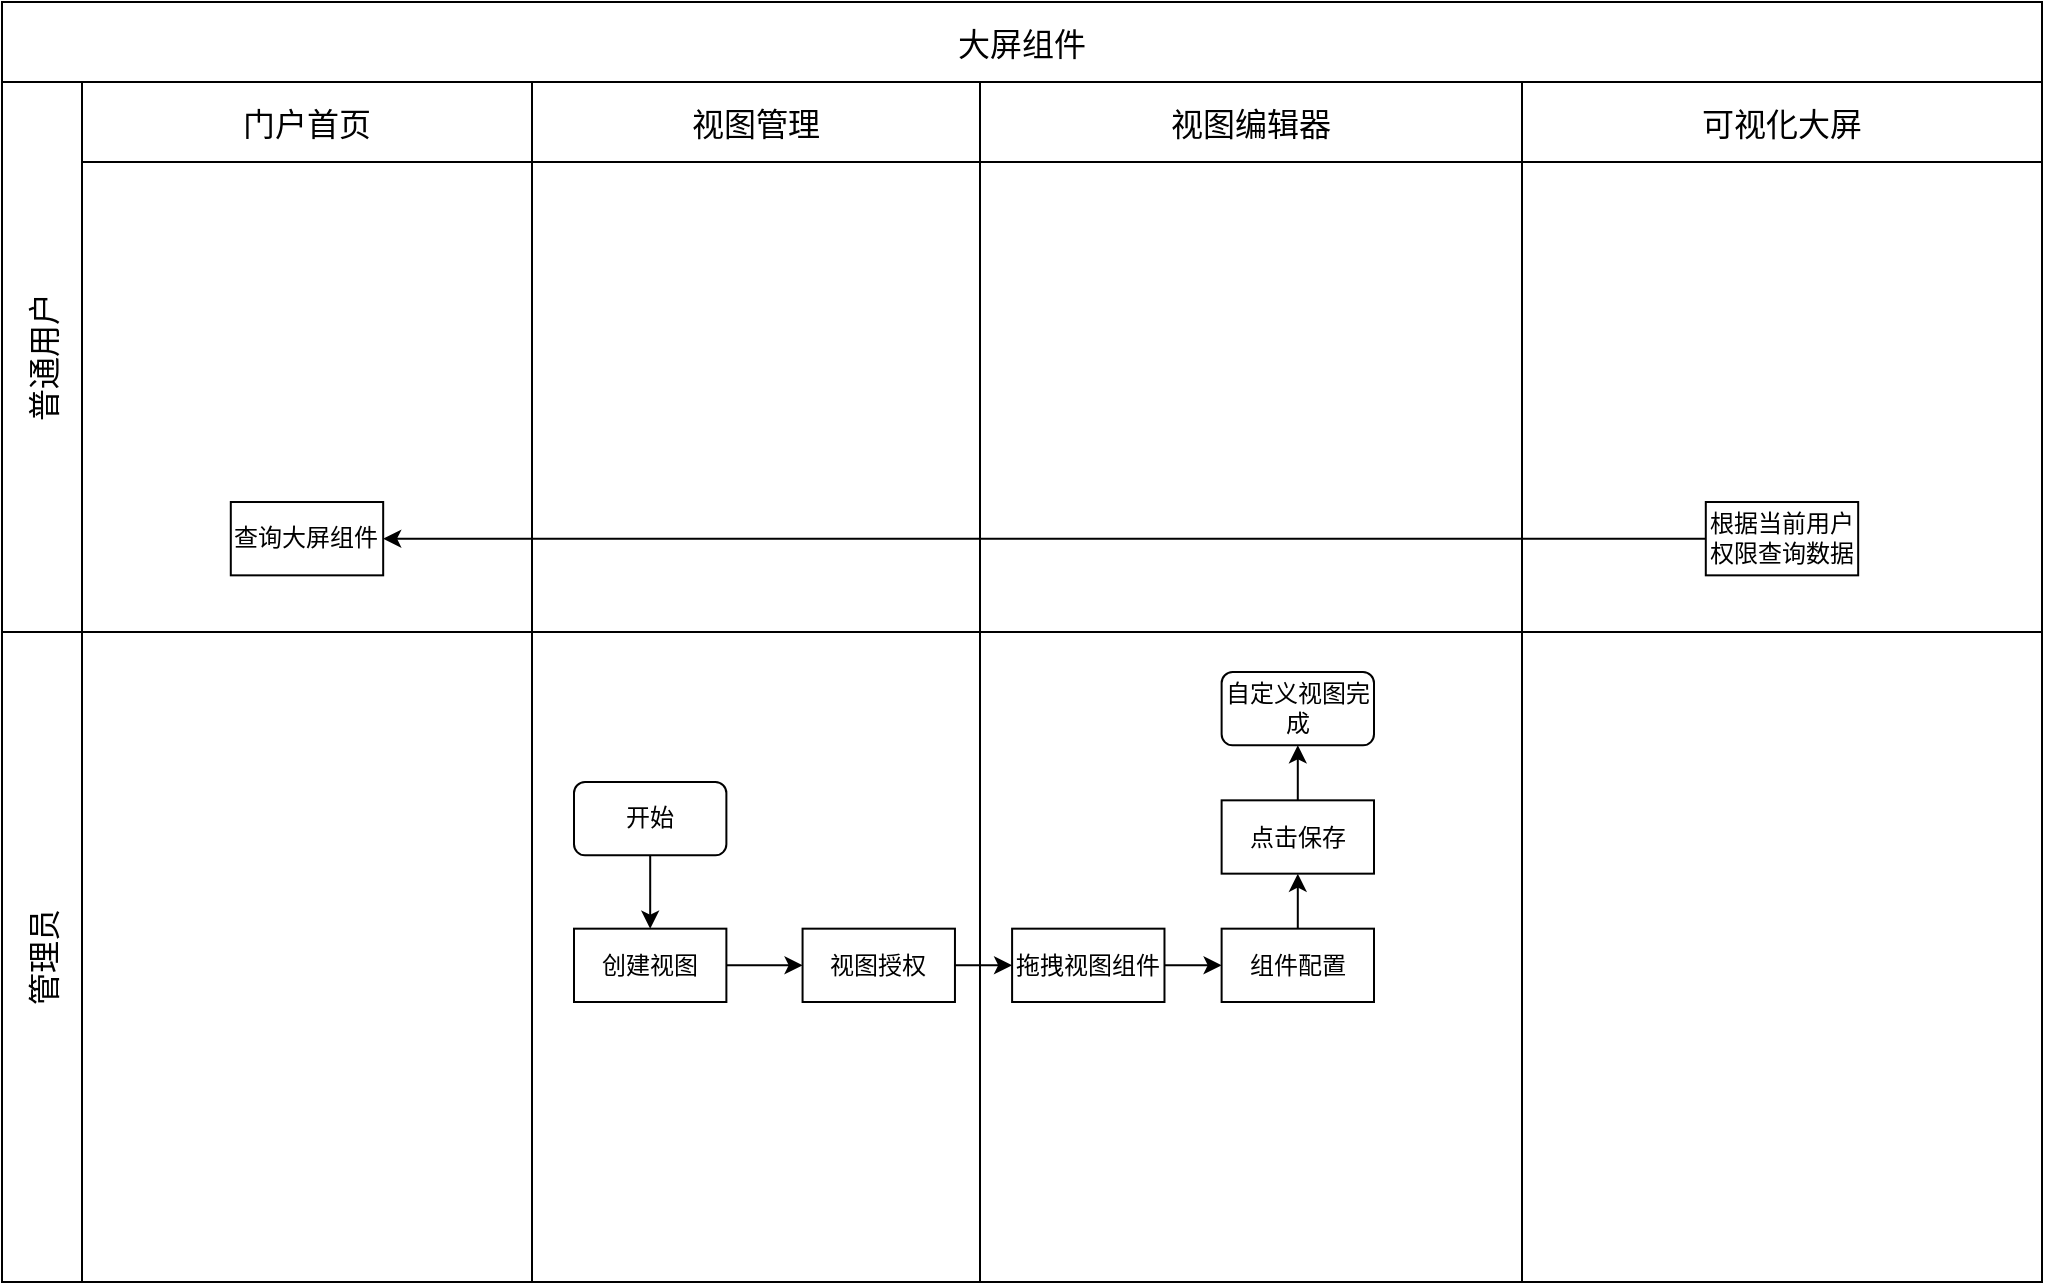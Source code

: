 <mxfile version="26.1.2">
  <diagram name="第 1 页" id="osgETjnHmqt3JwMoTX2x">
    <mxGraphModel dx="2261" dy="786" grid="1" gridSize="10" guides="1" tooltips="1" connect="1" arrows="1" fold="1" page="1" pageScale="1" pageWidth="827" pageHeight="1169" math="0" shadow="0">
      <root>
        <mxCell id="0" />
        <mxCell id="1" parent="0" />
        <mxCell id="b7cma5sDClUB4dKQStpZ-1" value="大屏组件" style="shape=table;childLayout=tableLayout;startSize=40;collapsible=0;recursiveResize=0;expand=0;fontSize=16;" vertex="1" parent="1">
          <mxGeometry x="-96" y="60" width="1020" height="640" as="geometry" />
        </mxCell>
        <mxCell id="b7cma5sDClUB4dKQStpZ-2" value="普通用户" style="shape=tableRow;horizontal=0;swimlaneHead=0;swimlaneBody=0;top=0;left=0;strokeColor=inherit;bottom=0;right=0;dropTarget=0;fontStyle=0;fillColor=none;points=[[0,0.5],[1,0.5]];portConstraint=eastwest;startSize=40;collapsible=0;recursiveResize=0;expand=0;fontSize=16;" vertex="1" parent="b7cma5sDClUB4dKQStpZ-1">
          <mxGeometry y="40" width="1020" height="275" as="geometry" />
        </mxCell>
        <mxCell id="b7cma5sDClUB4dKQStpZ-3" value="门户首页" style="swimlane;swimlaneHead=0;swimlaneBody=0;fontStyle=0;strokeColor=inherit;connectable=0;fillColor=none;startSize=40;collapsible=0;recursiveResize=0;expand=0;fontSize=16;" vertex="1" parent="b7cma5sDClUB4dKQStpZ-2">
          <mxGeometry x="40" width="225" height="275" as="geometry">
            <mxRectangle width="225" height="275" as="alternateBounds" />
          </mxGeometry>
        </mxCell>
        <mxCell id="b7cma5sDClUB4dKQStpZ-33" value="查询大屏组件" style="rounded=0;whiteSpace=wrap;html=1;" vertex="1" parent="b7cma5sDClUB4dKQStpZ-3">
          <mxGeometry x="74.4" y="210.003" width="76.19" height="36.667" as="geometry" />
        </mxCell>
        <mxCell id="b7cma5sDClUB4dKQStpZ-4" value="视图管理" style="swimlane;swimlaneHead=0;swimlaneBody=0;fontStyle=0;strokeColor=inherit;connectable=0;fillColor=none;startSize=40;collapsible=0;recursiveResize=0;expand=0;fontSize=16;" vertex="1" parent="b7cma5sDClUB4dKQStpZ-2">
          <mxGeometry x="265" width="224" height="275" as="geometry">
            <mxRectangle width="224" height="275" as="alternateBounds" />
          </mxGeometry>
        </mxCell>
        <mxCell id="b7cma5sDClUB4dKQStpZ-5" value="视图编辑器" style="swimlane;swimlaneHead=0;swimlaneBody=0;fontStyle=0;strokeColor=inherit;connectable=0;fillColor=none;startSize=40;collapsible=0;recursiveResize=0;expand=0;fontSize=16;" vertex="1" parent="b7cma5sDClUB4dKQStpZ-2">
          <mxGeometry x="489" width="271" height="275" as="geometry">
            <mxRectangle width="271" height="275" as="alternateBounds" />
          </mxGeometry>
        </mxCell>
        <mxCell id="b7cma5sDClUB4dKQStpZ-14" value="可视化大屏" style="swimlane;swimlaneHead=0;swimlaneBody=0;fontStyle=0;strokeColor=inherit;connectable=0;fillColor=none;startSize=40;collapsible=0;recursiveResize=0;expand=0;fontSize=16;" vertex="1" parent="b7cma5sDClUB4dKQStpZ-2">
          <mxGeometry x="760" width="260" height="275" as="geometry">
            <mxRectangle width="260" height="275" as="alternateBounds" />
          </mxGeometry>
        </mxCell>
        <mxCell id="b7cma5sDClUB4dKQStpZ-34" value="根据当前用户权限查询数据" style="rounded=0;whiteSpace=wrap;html=1;" vertex="1" parent="b7cma5sDClUB4dKQStpZ-14">
          <mxGeometry x="91.9" y="210.003" width="76.19" height="36.667" as="geometry" />
        </mxCell>
        <mxCell id="b7cma5sDClUB4dKQStpZ-35" style="edgeStyle=orthogonalEdgeStyle;rounded=0;orthogonalLoop=1;jettySize=auto;html=1;entryX=1;entryY=0.5;entryDx=0;entryDy=0;" edge="1" parent="b7cma5sDClUB4dKQStpZ-2" source="b7cma5sDClUB4dKQStpZ-34" target="b7cma5sDClUB4dKQStpZ-33">
          <mxGeometry relative="1" as="geometry" />
        </mxCell>
        <mxCell id="b7cma5sDClUB4dKQStpZ-6" value="管理员" style="shape=tableRow;horizontal=0;swimlaneHead=0;swimlaneBody=0;top=0;left=0;strokeColor=inherit;bottom=0;right=0;dropTarget=0;fontStyle=0;fillColor=none;points=[[0,0.5],[1,0.5]];portConstraint=eastwest;startSize=40;collapsible=0;recursiveResize=0;expand=0;fontSize=16;" vertex="1" parent="b7cma5sDClUB4dKQStpZ-1">
          <mxGeometry y="315" width="1020" height="325" as="geometry" />
        </mxCell>
        <mxCell id="b7cma5sDClUB4dKQStpZ-7" value="" style="swimlane;swimlaneHead=0;swimlaneBody=0;fontStyle=0;connectable=0;strokeColor=inherit;fillColor=none;startSize=0;collapsible=0;recursiveResize=0;expand=0;fontSize=16;" vertex="1" parent="b7cma5sDClUB4dKQStpZ-6">
          <mxGeometry x="40" width="225" height="325" as="geometry">
            <mxRectangle width="225" height="325" as="alternateBounds" />
          </mxGeometry>
        </mxCell>
        <mxCell id="b7cma5sDClUB4dKQStpZ-8" value="" style="swimlane;swimlaneHead=0;swimlaneBody=0;fontStyle=0;connectable=0;strokeColor=inherit;fillColor=none;startSize=0;collapsible=0;recursiveResize=0;expand=0;fontSize=16;" vertex="1" parent="b7cma5sDClUB4dKQStpZ-6">
          <mxGeometry x="265" width="224" height="325" as="geometry">
            <mxRectangle width="224" height="325" as="alternateBounds" />
          </mxGeometry>
        </mxCell>
        <mxCell id="b7cma5sDClUB4dKQStpZ-31" value="" style="group" vertex="1" connectable="0" parent="b7cma5sDClUB4dKQStpZ-8">
          <mxGeometry x="21" y="20" width="400" height="165" as="geometry" />
        </mxCell>
        <mxCell id="b7cma5sDClUB4dKQStpZ-25" style="edgeStyle=orthogonalEdgeStyle;rounded=0;orthogonalLoop=1;jettySize=auto;html=1;entryX=0.5;entryY=0;entryDx=0;entryDy=0;" edge="1" parent="b7cma5sDClUB4dKQStpZ-31" source="b7cma5sDClUB4dKQStpZ-17" target="b7cma5sDClUB4dKQStpZ-18">
          <mxGeometry relative="1" as="geometry" />
        </mxCell>
        <mxCell id="b7cma5sDClUB4dKQStpZ-17" value="开始" style="rounded=1;whiteSpace=wrap;html=1;" vertex="1" parent="b7cma5sDClUB4dKQStpZ-31">
          <mxGeometry y="55" width="76.19" height="36.667" as="geometry" />
        </mxCell>
        <mxCell id="b7cma5sDClUB4dKQStpZ-26" style="edgeStyle=orthogonalEdgeStyle;rounded=0;orthogonalLoop=1;jettySize=auto;html=1;entryX=0;entryY=0.5;entryDx=0;entryDy=0;" edge="1" parent="b7cma5sDClUB4dKQStpZ-31" source="b7cma5sDClUB4dKQStpZ-18" target="b7cma5sDClUB4dKQStpZ-19">
          <mxGeometry relative="1" as="geometry" />
        </mxCell>
        <mxCell id="b7cma5sDClUB4dKQStpZ-18" value="创建视图" style="rounded=0;whiteSpace=wrap;html=1;" vertex="1" parent="b7cma5sDClUB4dKQStpZ-31">
          <mxGeometry y="128.333" width="76.19" height="36.667" as="geometry" />
        </mxCell>
        <mxCell id="b7cma5sDClUB4dKQStpZ-27" style="edgeStyle=orthogonalEdgeStyle;rounded=0;orthogonalLoop=1;jettySize=auto;html=1;entryX=0;entryY=0.5;entryDx=0;entryDy=0;" edge="1" parent="b7cma5sDClUB4dKQStpZ-31" source="b7cma5sDClUB4dKQStpZ-19" target="b7cma5sDClUB4dKQStpZ-20">
          <mxGeometry relative="1" as="geometry" />
        </mxCell>
        <mxCell id="b7cma5sDClUB4dKQStpZ-19" value="视图授权" style="rounded=0;whiteSpace=wrap;html=1;" vertex="1" parent="b7cma5sDClUB4dKQStpZ-31">
          <mxGeometry x="114.286" y="128.333" width="76.19" height="36.667" as="geometry" />
        </mxCell>
        <mxCell id="b7cma5sDClUB4dKQStpZ-28" style="edgeStyle=orthogonalEdgeStyle;rounded=0;orthogonalLoop=1;jettySize=auto;html=1;entryX=0;entryY=0.5;entryDx=0;entryDy=0;" edge="1" parent="b7cma5sDClUB4dKQStpZ-31" source="b7cma5sDClUB4dKQStpZ-20" target="b7cma5sDClUB4dKQStpZ-21">
          <mxGeometry relative="1" as="geometry" />
        </mxCell>
        <mxCell id="b7cma5sDClUB4dKQStpZ-20" value="拖拽视图组件" style="rounded=0;whiteSpace=wrap;html=1;" vertex="1" parent="b7cma5sDClUB4dKQStpZ-31">
          <mxGeometry x="219.048" y="128.333" width="76.19" height="36.667" as="geometry" />
        </mxCell>
        <mxCell id="b7cma5sDClUB4dKQStpZ-29" style="edgeStyle=orthogonalEdgeStyle;rounded=0;orthogonalLoop=1;jettySize=auto;html=1;entryX=0.5;entryY=1;entryDx=0;entryDy=0;" edge="1" parent="b7cma5sDClUB4dKQStpZ-31" source="b7cma5sDClUB4dKQStpZ-21" target="b7cma5sDClUB4dKQStpZ-22">
          <mxGeometry relative="1" as="geometry" />
        </mxCell>
        <mxCell id="b7cma5sDClUB4dKQStpZ-21" value="组件配置" style="rounded=0;whiteSpace=wrap;html=1;" vertex="1" parent="b7cma5sDClUB4dKQStpZ-31">
          <mxGeometry x="323.81" y="128.333" width="76.19" height="36.667" as="geometry" />
        </mxCell>
        <mxCell id="b7cma5sDClUB4dKQStpZ-30" style="edgeStyle=orthogonalEdgeStyle;rounded=0;orthogonalLoop=1;jettySize=auto;html=1;entryX=0.5;entryY=1;entryDx=0;entryDy=0;" edge="1" parent="b7cma5sDClUB4dKQStpZ-31" source="b7cma5sDClUB4dKQStpZ-22" target="b7cma5sDClUB4dKQStpZ-24">
          <mxGeometry relative="1" as="geometry" />
        </mxCell>
        <mxCell id="b7cma5sDClUB4dKQStpZ-22" value="点击保存" style="rounded=0;whiteSpace=wrap;html=1;" vertex="1" parent="b7cma5sDClUB4dKQStpZ-31">
          <mxGeometry x="323.81" y="64.167" width="76.19" height="36.667" as="geometry" />
        </mxCell>
        <mxCell id="b7cma5sDClUB4dKQStpZ-24" value="自定义视图完成" style="rounded=1;whiteSpace=wrap;html=1;" vertex="1" parent="b7cma5sDClUB4dKQStpZ-31">
          <mxGeometry x="323.81" width="76.19" height="36.667" as="geometry" />
        </mxCell>
        <mxCell id="b7cma5sDClUB4dKQStpZ-9" value="" style="swimlane;swimlaneHead=0;swimlaneBody=0;fontStyle=0;connectable=0;strokeColor=inherit;fillColor=none;startSize=0;collapsible=0;recursiveResize=0;expand=0;fontSize=16;" vertex="1" parent="b7cma5sDClUB4dKQStpZ-6">
          <mxGeometry x="489" width="271" height="325" as="geometry">
            <mxRectangle width="271" height="325" as="alternateBounds" />
          </mxGeometry>
        </mxCell>
        <mxCell id="b7cma5sDClUB4dKQStpZ-15" style="swimlane;swimlaneHead=0;swimlaneBody=0;fontStyle=0;connectable=0;strokeColor=inherit;fillColor=none;startSize=0;collapsible=0;recursiveResize=0;expand=0;fontSize=16;" vertex="1" parent="b7cma5sDClUB4dKQStpZ-6">
          <mxGeometry x="760" width="260" height="325" as="geometry">
            <mxRectangle width="260" height="325" as="alternateBounds" />
          </mxGeometry>
        </mxCell>
      </root>
    </mxGraphModel>
  </diagram>
</mxfile>
